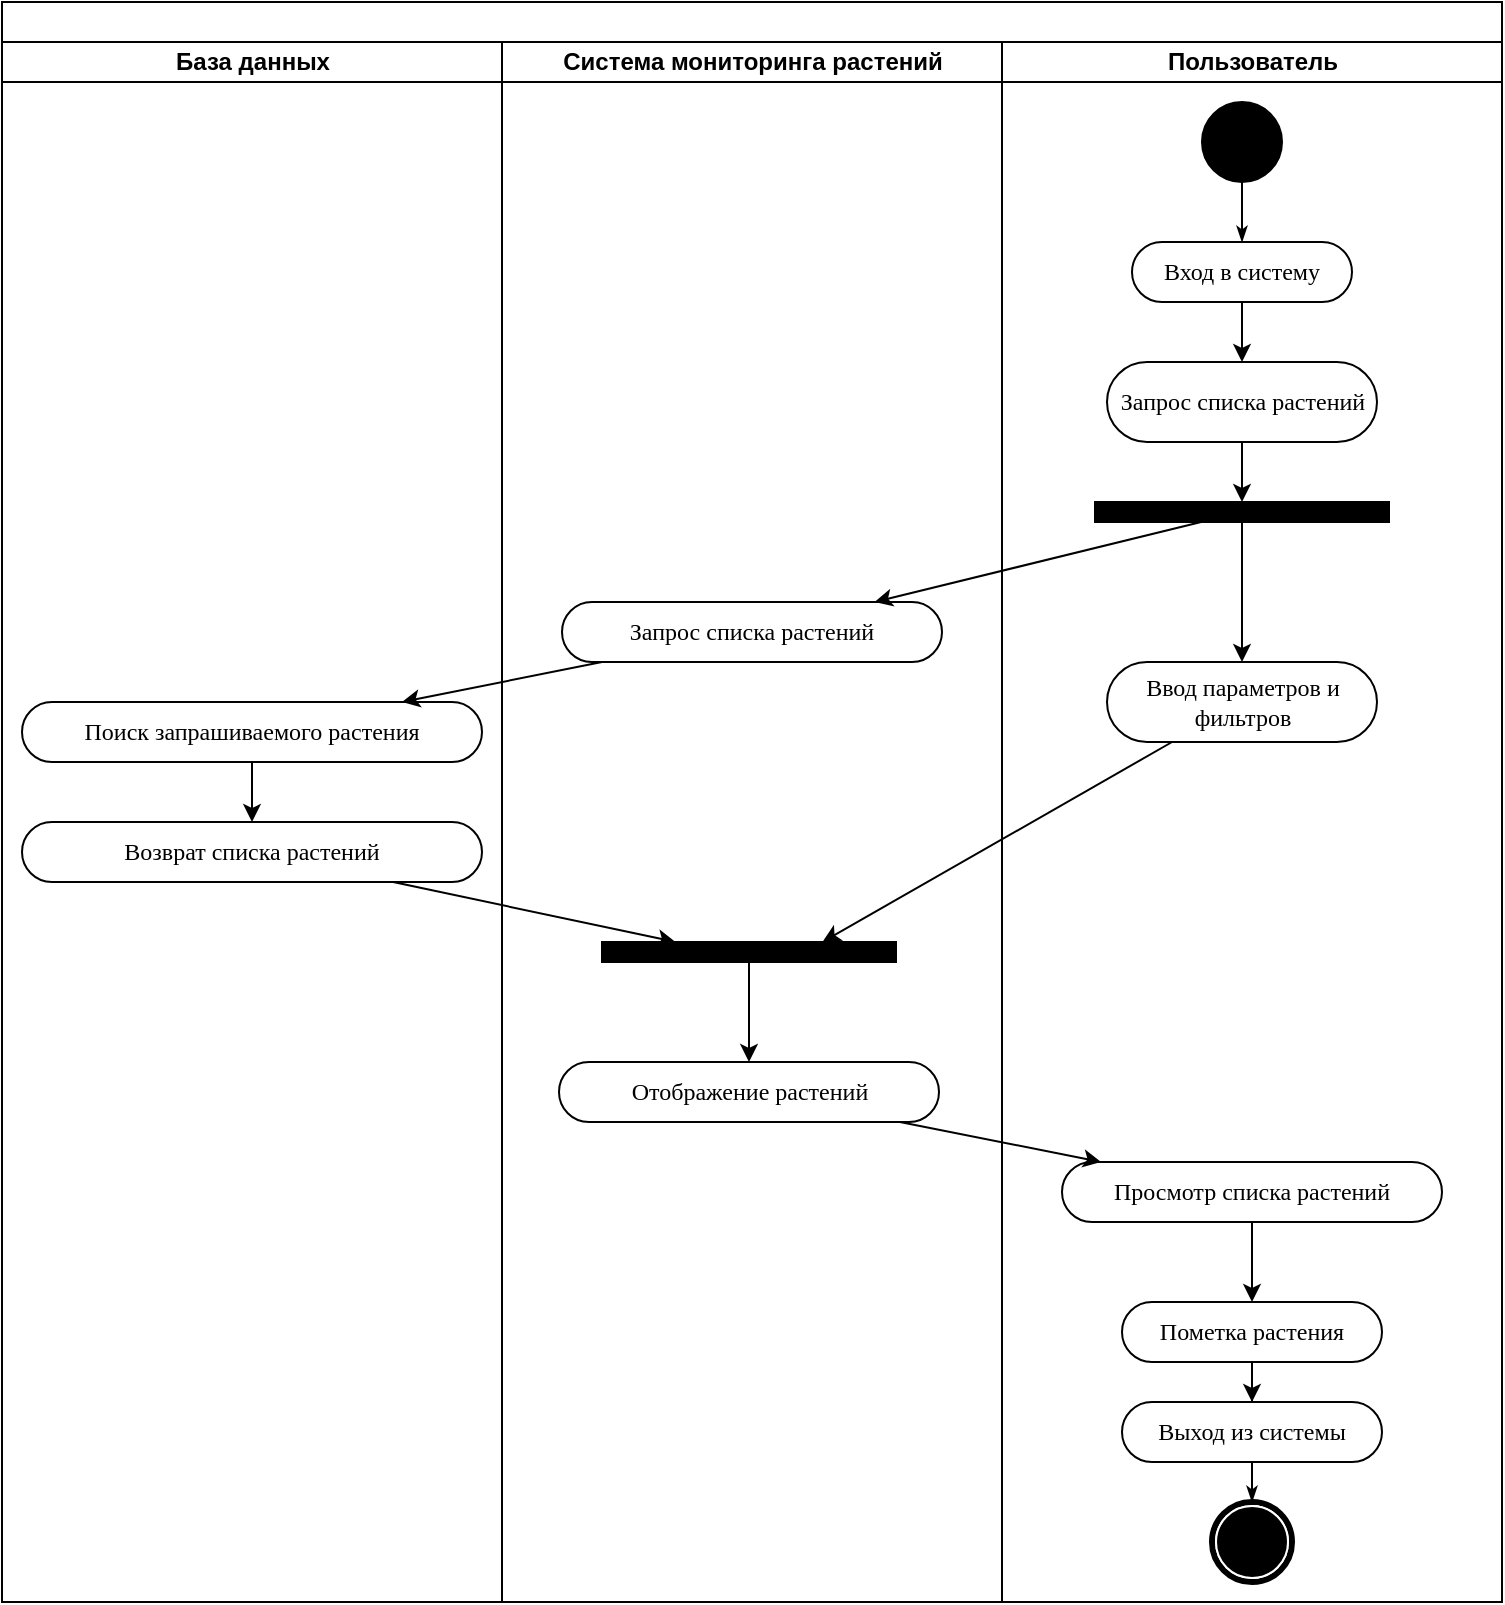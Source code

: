 <mxfile version="27.0.6">
  <diagram name="Page-1" id="0783ab3e-0a74-02c8-0abd-f7b4e66b4bec">
    <mxGraphModel dx="1657" dy="794" grid="1" gridSize="10" guides="1" tooltips="1" connect="1" arrows="1" fold="1" page="1" pageScale="1" pageWidth="850" pageHeight="1100" background="none" math="0" shadow="0">
      <root>
        <mxCell id="0" />
        <mxCell id="1" parent="0" />
        <mxCell id="1c1d494c118603dd-1" value="" style="swimlane;html=1;childLayout=stackLayout;startSize=20;rounded=0;shadow=0;comic=0;labelBackgroundColor=none;strokeWidth=1;fontFamily=Verdana;fontSize=12;align=center;" parent="1" vertex="1">
          <mxGeometry x="30" width="750" height="800" as="geometry">
            <mxRectangle x="40" y="20" width="70" height="30" as="alternateBounds" />
          </mxGeometry>
        </mxCell>
        <mxCell id="1c1d494c118603dd-2" value="База данных" style="swimlane;html=1;startSize=20;" parent="1c1d494c118603dd-1" vertex="1">
          <mxGeometry y="20" width="250" height="780" as="geometry">
            <mxRectangle y="20" width="40" height="970" as="alternateBounds" />
          </mxGeometry>
        </mxCell>
        <mxCell id="Ls8IXhK7E01eCjvYxGQd-15" style="edgeStyle=orthogonalEdgeStyle;rounded=0;orthogonalLoop=1;jettySize=auto;html=1;" parent="1c1d494c118603dd-2" source="Ls8IXhK7E01eCjvYxGQd-12" target="Ls8IXhK7E01eCjvYxGQd-13" edge="1">
          <mxGeometry relative="1" as="geometry" />
        </mxCell>
        <mxCell id="Ls8IXhK7E01eCjvYxGQd-12" value="Поиск запрашиваемого растения" style="rounded=1;whiteSpace=wrap;html=1;shadow=0;comic=0;labelBackgroundColor=none;strokeWidth=1;fontFamily=Verdana;fontSize=12;align=center;arcSize=50;" parent="1c1d494c118603dd-2" vertex="1">
          <mxGeometry x="10" y="330" width="230" height="30" as="geometry" />
        </mxCell>
        <mxCell id="Ls8IXhK7E01eCjvYxGQd-13" value="Возврат списка растений" style="rounded=1;whiteSpace=wrap;html=1;shadow=0;comic=0;labelBackgroundColor=none;strokeWidth=1;fontFamily=Verdana;fontSize=12;align=center;arcSize=50;" parent="1c1d494c118603dd-2" vertex="1">
          <mxGeometry x="10" y="390" width="230" height="30" as="geometry" />
        </mxCell>
        <mxCell id="1c1d494c118603dd-3" value="Система мониторинга растений" style="swimlane;html=1;startSize=20;" parent="1c1d494c118603dd-1" vertex="1">
          <mxGeometry x="250" y="20" width="250" height="780" as="geometry" />
        </mxCell>
        <mxCell id="Ls8IXhK7E01eCjvYxGQd-10" value="Запрос списка растений" style="rounded=1;whiteSpace=wrap;html=1;shadow=0;comic=0;labelBackgroundColor=none;strokeWidth=1;fontFamily=Verdana;fontSize=12;align=center;arcSize=50;" parent="1c1d494c118603dd-3" vertex="1">
          <mxGeometry x="30" y="280" width="190" height="30" as="geometry" />
        </mxCell>
        <mxCell id="Ls8IXhK7E01eCjvYxGQd-21" style="edgeStyle=orthogonalEdgeStyle;rounded=0;orthogonalLoop=1;jettySize=auto;html=1;" parent="1c1d494c118603dd-3" source="Ls8IXhK7E01eCjvYxGQd-16" target="Ls8IXhK7E01eCjvYxGQd-20" edge="1">
          <mxGeometry relative="1" as="geometry" />
        </mxCell>
        <mxCell id="Ls8IXhK7E01eCjvYxGQd-16" value="" style="whiteSpace=wrap;html=1;rounded=0;shadow=0;comic=0;labelBackgroundColor=none;strokeWidth=1;fillColor=#000000;fontFamily=Verdana;fontSize=12;align=center;rotation=0;" parent="1c1d494c118603dd-3" vertex="1">
          <mxGeometry x="50" y="450" width="147" height="10" as="geometry" />
        </mxCell>
        <mxCell id="Ls8IXhK7E01eCjvYxGQd-20" value="Отображение растений" style="rounded=1;whiteSpace=wrap;html=1;shadow=0;comic=0;labelBackgroundColor=none;strokeWidth=1;fontFamily=Verdana;fontSize=12;align=center;arcSize=50;" parent="1c1d494c118603dd-3" vertex="1">
          <mxGeometry x="28.5" y="510" width="190" height="30" as="geometry" />
        </mxCell>
        <mxCell id="1c1d494c118603dd-4" value="Пользователь" style="swimlane;html=1;startSize=20;" parent="1c1d494c118603dd-1" vertex="1">
          <mxGeometry x="500" y="20" width="250" height="780" as="geometry" />
        </mxCell>
        <mxCell id="1c1d494c118603dd-27" style="edgeStyle=orthogonalEdgeStyle;rounded=0;html=1;labelBackgroundColor=none;startArrow=none;startFill=0;startSize=5;endArrow=classicThin;endFill=1;endSize=5;jettySize=auto;orthogonalLoop=1;strokeWidth=1;fontFamily=Verdana;fontSize=12" parent="1c1d494c118603dd-4" source="60571a20871a0731-4" target="60571a20871a0731-8" edge="1">
          <mxGeometry relative="1" as="geometry" />
        </mxCell>
        <mxCell id="60571a20871a0731-4" value="" style="ellipse;whiteSpace=wrap;html=1;rounded=0;shadow=0;comic=0;labelBackgroundColor=none;strokeWidth=1;fillColor=#000000;fontFamily=Verdana;fontSize=12;align=center;" parent="1c1d494c118603dd-4" vertex="1">
          <mxGeometry x="100" y="30" width="40" height="40" as="geometry" />
        </mxCell>
        <mxCell id="Ls8IXhK7E01eCjvYxGQd-5" style="edgeStyle=orthogonalEdgeStyle;rounded=0;orthogonalLoop=1;jettySize=auto;html=1;" parent="1c1d494c118603dd-4" source="60571a20871a0731-8" target="Ls8IXhK7E01eCjvYxGQd-3" edge="1">
          <mxGeometry relative="1" as="geometry" />
        </mxCell>
        <mxCell id="60571a20871a0731-8" value="Вход в систему" style="rounded=1;whiteSpace=wrap;html=1;shadow=0;comic=0;labelBackgroundColor=none;strokeWidth=1;fontFamily=Verdana;fontSize=12;align=center;arcSize=50;" parent="1c1d494c118603dd-4" vertex="1">
          <mxGeometry x="65" y="100" width="110" height="30" as="geometry" />
        </mxCell>
        <mxCell id="1c1d494c118603dd-5" value="Ввод параметров и фильтров" style="rounded=1;whiteSpace=wrap;html=1;shadow=0;comic=0;labelBackgroundColor=none;strokeWidth=1;fontFamily=Verdana;fontSize=12;align=center;arcSize=50;" parent="1c1d494c118603dd-4" vertex="1">
          <mxGeometry x="52.5" y="310" width="135" height="40" as="geometry" />
        </mxCell>
        <mxCell id="1c1d494c118603dd-45" style="edgeStyle=none;rounded=0;html=1;labelBackgroundColor=none;startArrow=none;startFill=0;startSize=5;endArrow=classicThin;endFill=1;endSize=5;jettySize=auto;orthogonalLoop=1;strokeWidth=1;fontFamily=Verdana;fontSize=12" parent="1c1d494c118603dd-4" source="Ls8IXhK7E01eCjvYxGQd-1" target="60571a20871a0731-5" edge="1">
          <mxGeometry relative="1" as="geometry">
            <mxPoint x="120" y="840" as="sourcePoint" />
          </mxGeometry>
        </mxCell>
        <mxCell id="60571a20871a0731-5" value="" style="shape=mxgraph.bpmn.shape;html=1;verticalLabelPosition=bottom;labelBackgroundColor=#ffffff;verticalAlign=top;perimeter=ellipsePerimeter;outline=end;symbol=terminate;rounded=0;shadow=0;comic=0;strokeWidth=1;fontFamily=Verdana;fontSize=12;align=center;" parent="1c1d494c118603dd-4" vertex="1">
          <mxGeometry x="105" y="730" width="40" height="40" as="geometry" />
        </mxCell>
        <mxCell id="Ls8IXhK7E01eCjvYxGQd-1" value="Выход из системы" style="rounded=1;whiteSpace=wrap;html=1;shadow=0;comic=0;labelBackgroundColor=none;strokeWidth=1;fontFamily=Verdana;fontSize=12;align=center;arcSize=50;" parent="1c1d494c118603dd-4" vertex="1">
          <mxGeometry x="60" y="680" width="130" height="30" as="geometry" />
        </mxCell>
        <mxCell id="Ls8IXhK7E01eCjvYxGQd-8" style="edgeStyle=orthogonalEdgeStyle;rounded=0;orthogonalLoop=1;jettySize=auto;html=1;entryX=0.5;entryY=0;entryDx=0;entryDy=0;" parent="1c1d494c118603dd-4" source="Ls8IXhK7E01eCjvYxGQd-3" target="60571a20871a0731-3" edge="1">
          <mxGeometry relative="1" as="geometry" />
        </mxCell>
        <mxCell id="Ls8IXhK7E01eCjvYxGQd-3" value="Запрос списка растений" style="rounded=1;whiteSpace=wrap;html=1;shadow=0;comic=0;labelBackgroundColor=none;strokeWidth=1;fontFamily=Verdana;fontSize=12;align=center;arcSize=50;" parent="1c1d494c118603dd-4" vertex="1">
          <mxGeometry x="52.5" y="160" width="135" height="40" as="geometry" />
        </mxCell>
        <mxCell id="Ls8IXhK7E01eCjvYxGQd-6" style="edgeStyle=orthogonalEdgeStyle;rounded=0;orthogonalLoop=1;jettySize=auto;html=1;" parent="1c1d494c118603dd-4" source="60571a20871a0731-3" target="1c1d494c118603dd-5" edge="1">
          <mxGeometry relative="1" as="geometry" />
        </mxCell>
        <mxCell id="60571a20871a0731-3" value="" style="whiteSpace=wrap;html=1;rounded=0;shadow=0;comic=0;labelBackgroundColor=none;strokeWidth=1;fillColor=#000000;fontFamily=Verdana;fontSize=12;align=center;rotation=0;" parent="1c1d494c118603dd-4" vertex="1">
          <mxGeometry x="46.5" y="230" width="147" height="10" as="geometry" />
        </mxCell>
        <mxCell id="Ls8IXhK7E01eCjvYxGQd-22" value="Просмотр списка растений" style="rounded=1;whiteSpace=wrap;html=1;shadow=0;comic=0;labelBackgroundColor=none;strokeWidth=1;fontFamily=Verdana;fontSize=12;align=center;arcSize=50;" parent="1c1d494c118603dd-4" vertex="1">
          <mxGeometry x="30" y="560" width="190" height="30" as="geometry" />
        </mxCell>
        <mxCell id="xh-YJBvhMgiuYm3WsLc1-2" style="edgeStyle=orthogonalEdgeStyle;rounded=0;orthogonalLoop=1;jettySize=auto;html=1;" edge="1" parent="1c1d494c118603dd-4" source="xh-YJBvhMgiuYm3WsLc1-1" target="Ls8IXhK7E01eCjvYxGQd-1">
          <mxGeometry relative="1" as="geometry" />
        </mxCell>
        <mxCell id="xh-YJBvhMgiuYm3WsLc1-1" value="Пометка растения" style="rounded=1;whiteSpace=wrap;html=1;shadow=0;comic=0;labelBackgroundColor=none;strokeWidth=1;fontFamily=Verdana;fontSize=12;align=center;arcSize=50;" vertex="1" parent="1c1d494c118603dd-4">
          <mxGeometry x="60" y="630" width="130" height="30" as="geometry" />
        </mxCell>
        <mxCell id="Ls8IXhK7E01eCjvYxGQd-24" style="edgeStyle=orthogonalEdgeStyle;rounded=0;orthogonalLoop=1;jettySize=auto;html=1;entryX=0.5;entryY=0;entryDx=0;entryDy=0;" parent="1c1d494c118603dd-4" source="Ls8IXhK7E01eCjvYxGQd-22" target="xh-YJBvhMgiuYm3WsLc1-1" edge="1">
          <mxGeometry relative="1" as="geometry">
            <mxPoint x="70" y="640" as="targetPoint" />
          </mxGeometry>
        </mxCell>
        <mxCell id="Ls8IXhK7E01eCjvYxGQd-11" style="rounded=0;orthogonalLoop=1;jettySize=auto;html=1;" parent="1c1d494c118603dd-1" source="60571a20871a0731-3" target="Ls8IXhK7E01eCjvYxGQd-10" edge="1">
          <mxGeometry relative="1" as="geometry" />
        </mxCell>
        <mxCell id="Ls8IXhK7E01eCjvYxGQd-14" style="rounded=0;orthogonalLoop=1;jettySize=auto;html=1;" parent="1c1d494c118603dd-1" source="Ls8IXhK7E01eCjvYxGQd-10" target="Ls8IXhK7E01eCjvYxGQd-12" edge="1">
          <mxGeometry relative="1" as="geometry" />
        </mxCell>
        <mxCell id="Ls8IXhK7E01eCjvYxGQd-17" style="rounded=0;orthogonalLoop=1;jettySize=auto;html=1;entryX=0.75;entryY=0;entryDx=0;entryDy=0;" parent="1c1d494c118603dd-1" source="1c1d494c118603dd-5" target="Ls8IXhK7E01eCjvYxGQd-16" edge="1">
          <mxGeometry relative="1" as="geometry" />
        </mxCell>
        <mxCell id="Ls8IXhK7E01eCjvYxGQd-18" style="rounded=0;orthogonalLoop=1;jettySize=auto;html=1;entryX=0.25;entryY=0;entryDx=0;entryDy=0;" parent="1c1d494c118603dd-1" source="Ls8IXhK7E01eCjvYxGQd-13" target="Ls8IXhK7E01eCjvYxGQd-16" edge="1">
          <mxGeometry relative="1" as="geometry" />
        </mxCell>
        <mxCell id="Ls8IXhK7E01eCjvYxGQd-23" style="rounded=0;orthogonalLoop=1;jettySize=auto;html=1;" parent="1c1d494c118603dd-1" source="Ls8IXhK7E01eCjvYxGQd-20" target="Ls8IXhK7E01eCjvYxGQd-22" edge="1">
          <mxGeometry relative="1" as="geometry" />
        </mxCell>
      </root>
    </mxGraphModel>
  </diagram>
</mxfile>
